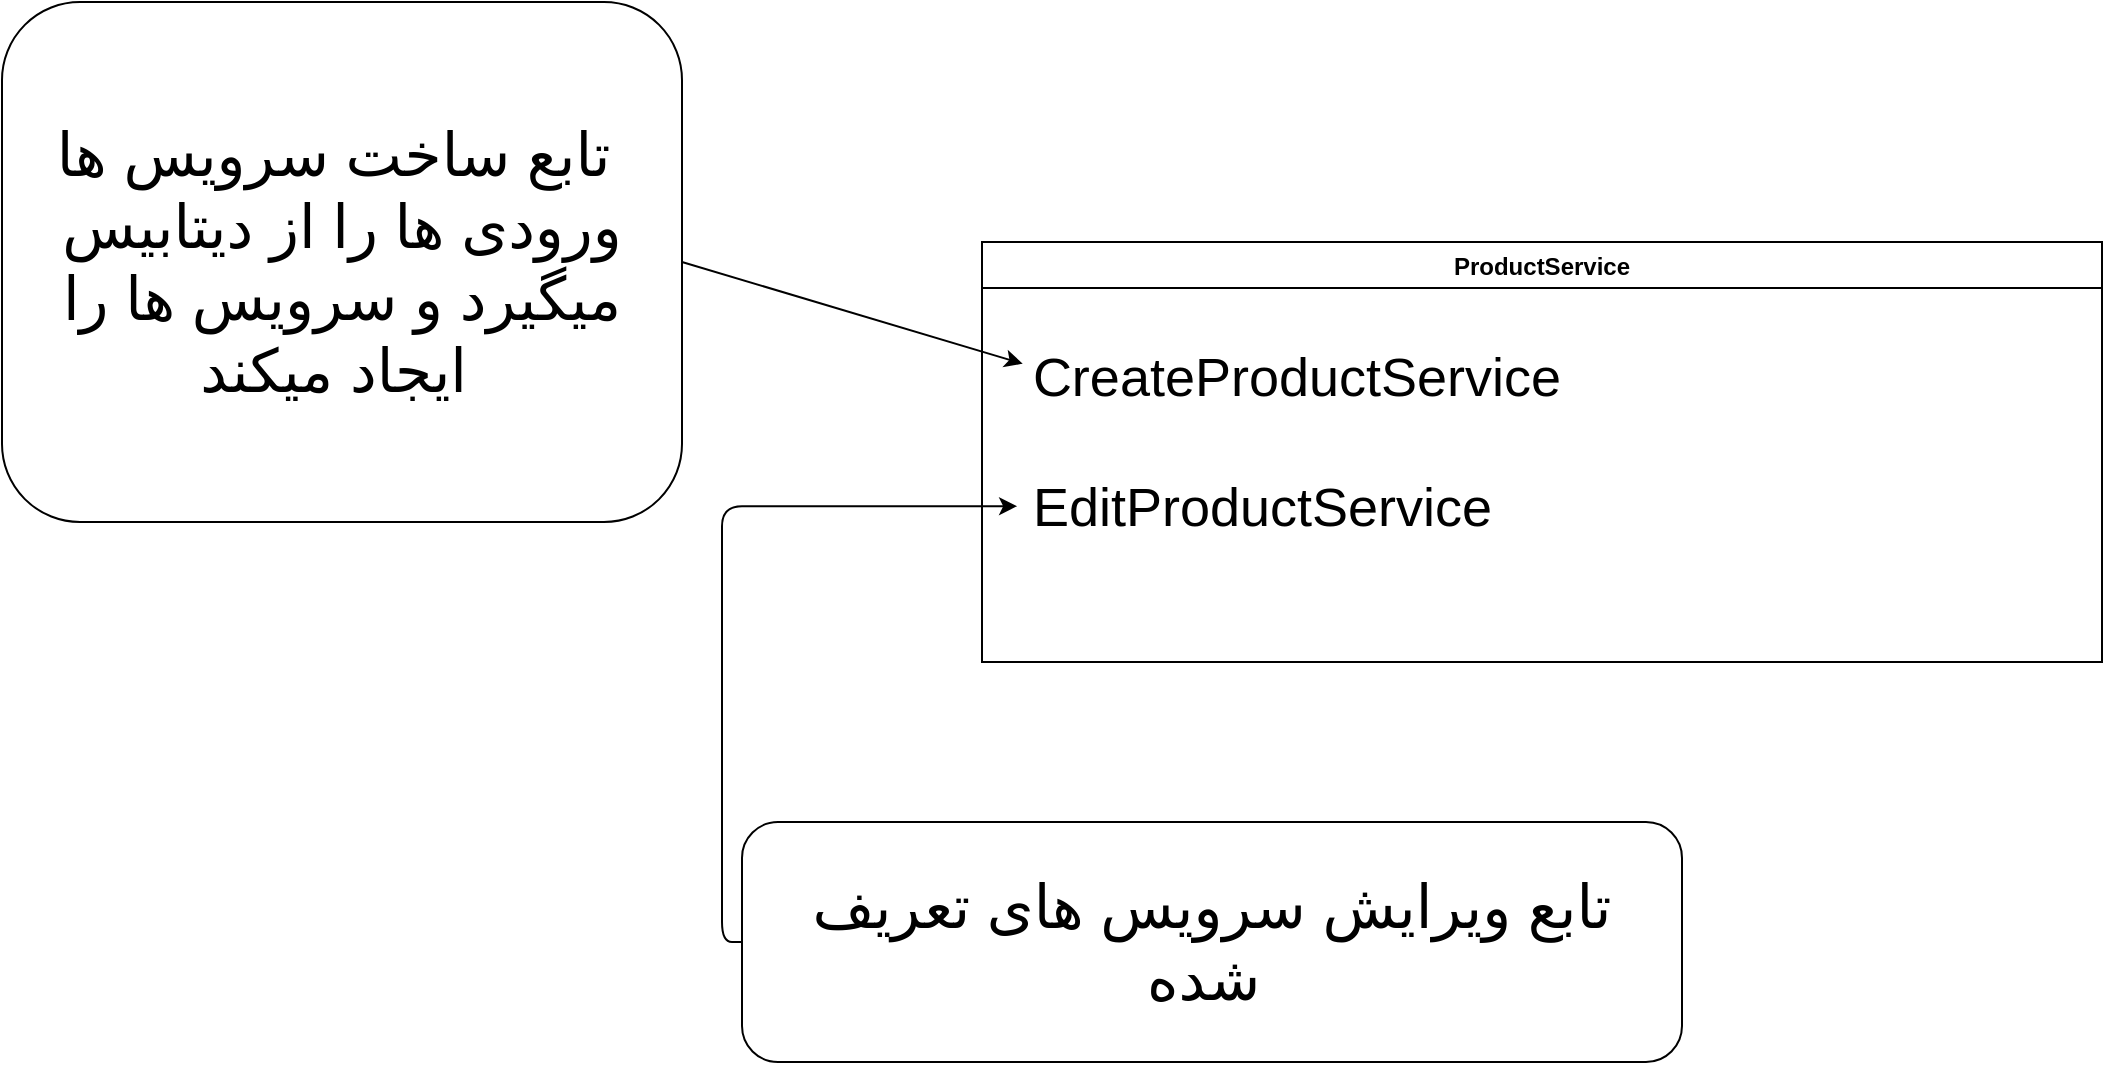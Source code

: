 <mxfile>
    <diagram id="VeeTmUlwIopFXhQv0ddA" name="Page-1">
        <mxGraphModel dx="2816" dy="2268" grid="1" gridSize="10" guides="1" tooltips="1" connect="1" arrows="1" fold="1" page="1" pageScale="1" pageWidth="1654" pageHeight="1169" math="0" shadow="0">
            <root>
                <mxCell id="0"/>
                <mxCell id="1" parent="0"/>
                <mxCell id="2" value="ProductService" style="swimlane;startSize=23;" vertex="1" parent="1">
                    <mxGeometry x="660" y="310" width="560" height="210" as="geometry"/>
                </mxCell>
                <mxCell id="4" value="&lt;div style=&quot;text-align: left&quot;&gt;&lt;span style=&quot;font-size: 27px&quot;&gt;CreateProductService&lt;/span&gt;&lt;/div&gt;&lt;div style=&quot;text-align: left&quot;&gt;&lt;span style=&quot;font-size: 27px&quot;&gt;&lt;br&gt;&lt;/span&gt;&lt;/div&gt;&lt;span style=&quot;font-size: 27px&quot;&gt;&lt;div style=&quot;text-align: left&quot;&gt;&lt;span&gt;EditProductService&lt;/span&gt;&lt;/div&gt;&lt;/span&gt;" style="text;html=1;align=center;verticalAlign=middle;resizable=0;points=[];autosize=1;strokeColor=none;fillColor=none;" vertex="1" parent="2">
                    <mxGeometry x="17" y="70" width="280" height="60" as="geometry"/>
                </mxCell>
                <mxCell id="7" style="edgeStyle=none;html=1;exitX=1;exitY=0.5;exitDx=0;exitDy=0;entryX=0.012;entryY=-0.152;entryDx=0;entryDy=0;entryPerimeter=0;fontSize=30;" edge="1" parent="1" source="5" target="4">
                    <mxGeometry relative="1" as="geometry"/>
                </mxCell>
                <mxCell id="5" value="&lt;font style=&quot;font-size: 30px&quot;&gt;تابع ساخت سرویس ها&amp;nbsp;&lt;br&gt;ورودی ها را از دیتابیس میگیرد و سرویس ها را ایجاد میکند&amp;nbsp;&lt;/font&gt;" style="rounded=1;whiteSpace=wrap;html=1;fontSize=27;" vertex="1" parent="1">
                    <mxGeometry x="170" y="190" width="340" height="260" as="geometry"/>
                </mxCell>
                <mxCell id="9" style="edgeStyle=orthogonalEdgeStyle;html=1;exitX=0;exitY=0.5;exitDx=0;exitDy=0;entryX=0.002;entryY=1.035;entryDx=0;entryDy=0;entryPerimeter=0;fontSize=30;" edge="1" parent="1" source="6" target="4">
                    <mxGeometry relative="1" as="geometry"/>
                </mxCell>
                <mxCell id="6" value="&lt;span style=&quot;font-size: 30px&quot;&gt;تابع ویرایش سرویس های تعریف شده&amp;nbsp;&lt;/span&gt;" style="rounded=1;whiteSpace=wrap;html=1;fontSize=27;" vertex="1" parent="1">
                    <mxGeometry x="540" y="600" width="470" height="120" as="geometry"/>
                </mxCell>
            </root>
        </mxGraphModel>
    </diagram>
</mxfile>